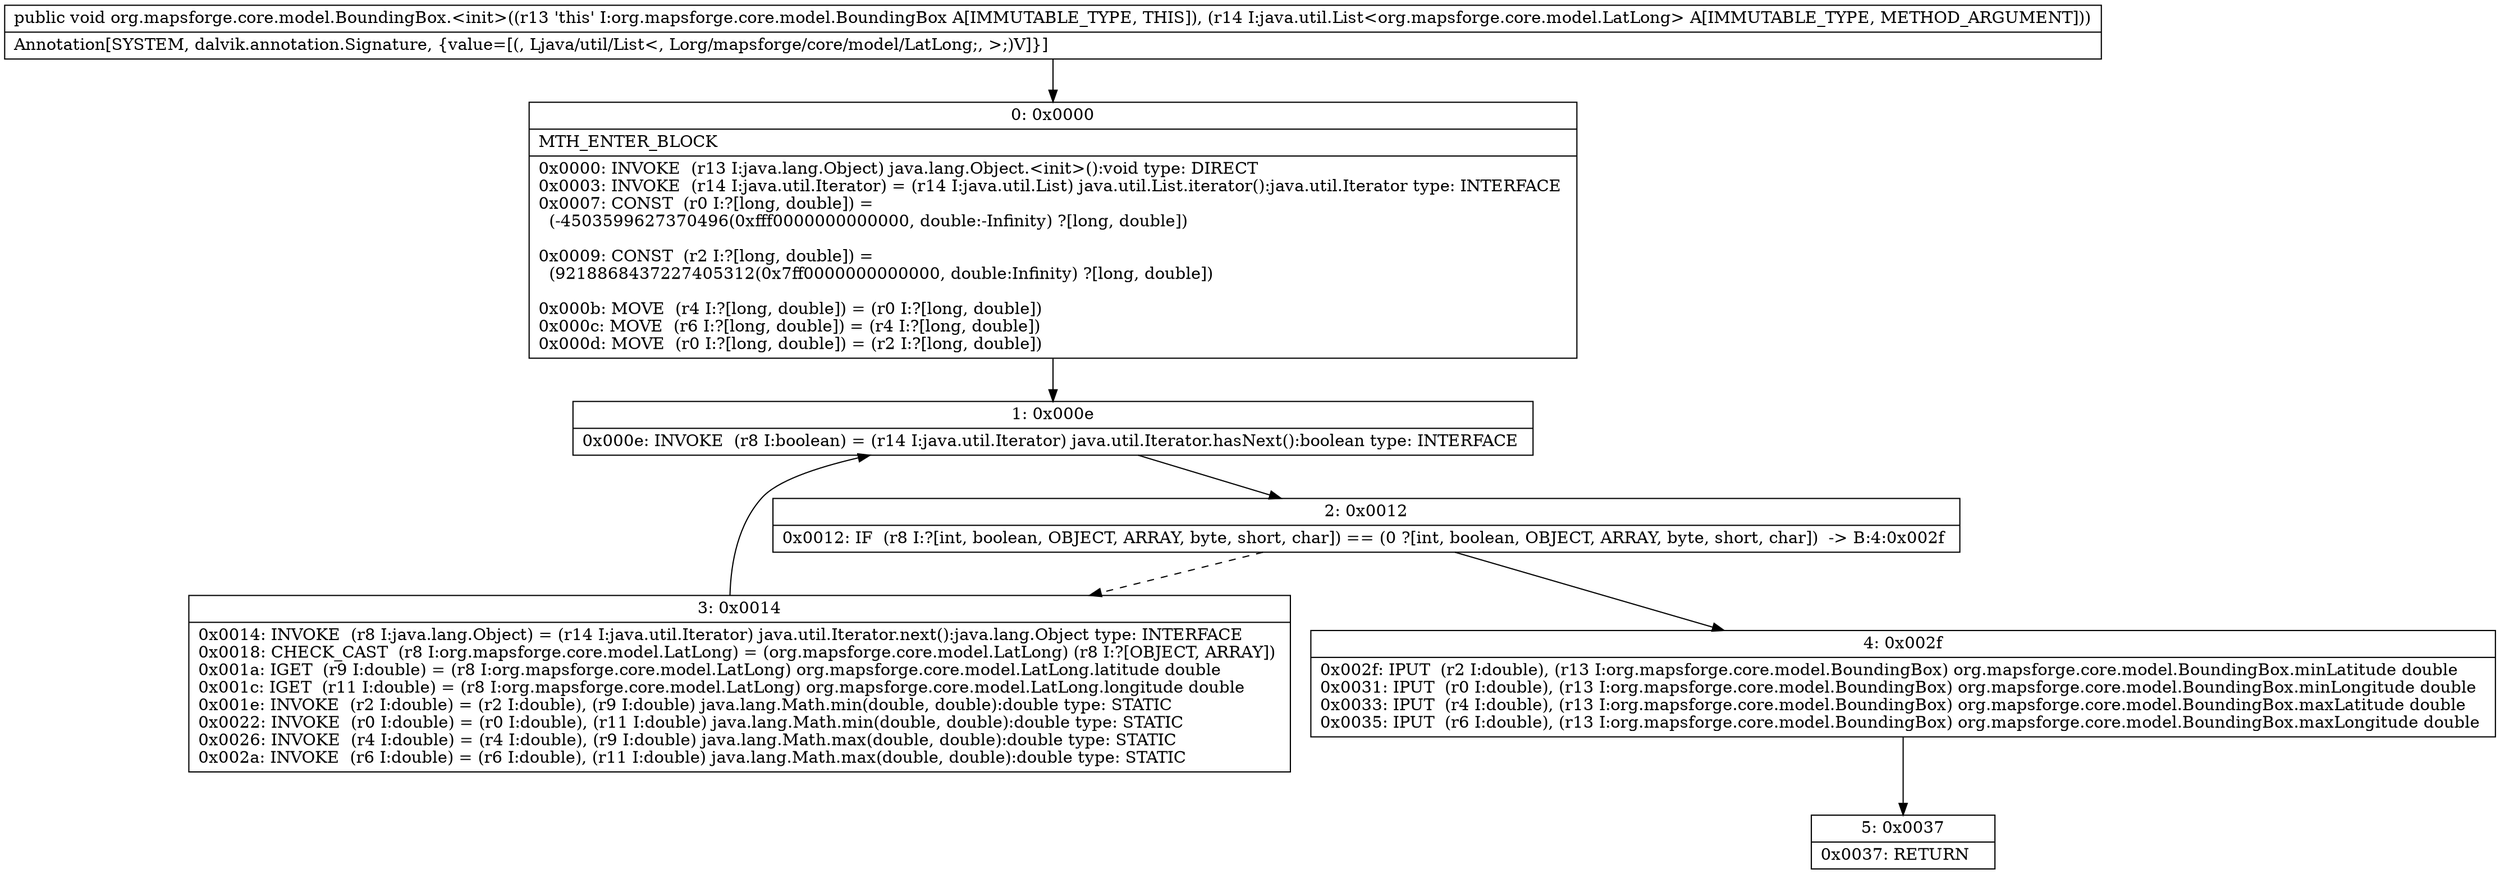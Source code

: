 digraph "CFG fororg.mapsforge.core.model.BoundingBox.\<init\>(Ljava\/util\/List;)V" {
Node_0 [shape=record,label="{0\:\ 0x0000|MTH_ENTER_BLOCK\l|0x0000: INVOKE  (r13 I:java.lang.Object) java.lang.Object.\<init\>():void type: DIRECT \l0x0003: INVOKE  (r14 I:java.util.Iterator) = (r14 I:java.util.List) java.util.List.iterator():java.util.Iterator type: INTERFACE \l0x0007: CONST  (r0 I:?[long, double]) = \l  (\-4503599627370496(0xfff0000000000000, double:\-Infinity) ?[long, double])\l \l0x0009: CONST  (r2 I:?[long, double]) = \l  (9218868437227405312(0x7ff0000000000000, double:Infinity) ?[long, double])\l \l0x000b: MOVE  (r4 I:?[long, double]) = (r0 I:?[long, double]) \l0x000c: MOVE  (r6 I:?[long, double]) = (r4 I:?[long, double]) \l0x000d: MOVE  (r0 I:?[long, double]) = (r2 I:?[long, double]) \l}"];
Node_1 [shape=record,label="{1\:\ 0x000e|0x000e: INVOKE  (r8 I:boolean) = (r14 I:java.util.Iterator) java.util.Iterator.hasNext():boolean type: INTERFACE \l}"];
Node_2 [shape=record,label="{2\:\ 0x0012|0x0012: IF  (r8 I:?[int, boolean, OBJECT, ARRAY, byte, short, char]) == (0 ?[int, boolean, OBJECT, ARRAY, byte, short, char])  \-\> B:4:0x002f \l}"];
Node_3 [shape=record,label="{3\:\ 0x0014|0x0014: INVOKE  (r8 I:java.lang.Object) = (r14 I:java.util.Iterator) java.util.Iterator.next():java.lang.Object type: INTERFACE \l0x0018: CHECK_CAST  (r8 I:org.mapsforge.core.model.LatLong) = (org.mapsforge.core.model.LatLong) (r8 I:?[OBJECT, ARRAY]) \l0x001a: IGET  (r9 I:double) = (r8 I:org.mapsforge.core.model.LatLong) org.mapsforge.core.model.LatLong.latitude double \l0x001c: IGET  (r11 I:double) = (r8 I:org.mapsforge.core.model.LatLong) org.mapsforge.core.model.LatLong.longitude double \l0x001e: INVOKE  (r2 I:double) = (r2 I:double), (r9 I:double) java.lang.Math.min(double, double):double type: STATIC \l0x0022: INVOKE  (r0 I:double) = (r0 I:double), (r11 I:double) java.lang.Math.min(double, double):double type: STATIC \l0x0026: INVOKE  (r4 I:double) = (r4 I:double), (r9 I:double) java.lang.Math.max(double, double):double type: STATIC \l0x002a: INVOKE  (r6 I:double) = (r6 I:double), (r11 I:double) java.lang.Math.max(double, double):double type: STATIC \l}"];
Node_4 [shape=record,label="{4\:\ 0x002f|0x002f: IPUT  (r2 I:double), (r13 I:org.mapsforge.core.model.BoundingBox) org.mapsforge.core.model.BoundingBox.minLatitude double \l0x0031: IPUT  (r0 I:double), (r13 I:org.mapsforge.core.model.BoundingBox) org.mapsforge.core.model.BoundingBox.minLongitude double \l0x0033: IPUT  (r4 I:double), (r13 I:org.mapsforge.core.model.BoundingBox) org.mapsforge.core.model.BoundingBox.maxLatitude double \l0x0035: IPUT  (r6 I:double), (r13 I:org.mapsforge.core.model.BoundingBox) org.mapsforge.core.model.BoundingBox.maxLongitude double \l}"];
Node_5 [shape=record,label="{5\:\ 0x0037|0x0037: RETURN   \l}"];
MethodNode[shape=record,label="{public void org.mapsforge.core.model.BoundingBox.\<init\>((r13 'this' I:org.mapsforge.core.model.BoundingBox A[IMMUTABLE_TYPE, THIS]), (r14 I:java.util.List\<org.mapsforge.core.model.LatLong\> A[IMMUTABLE_TYPE, METHOD_ARGUMENT]))  | Annotation[SYSTEM, dalvik.annotation.Signature, \{value=[(, Ljava\/util\/List\<, Lorg\/mapsforge\/core\/model\/LatLong;, \>;)V]\}]\l}"];
MethodNode -> Node_0;
Node_0 -> Node_1;
Node_1 -> Node_2;
Node_2 -> Node_3[style=dashed];
Node_2 -> Node_4;
Node_3 -> Node_1;
Node_4 -> Node_5;
}

